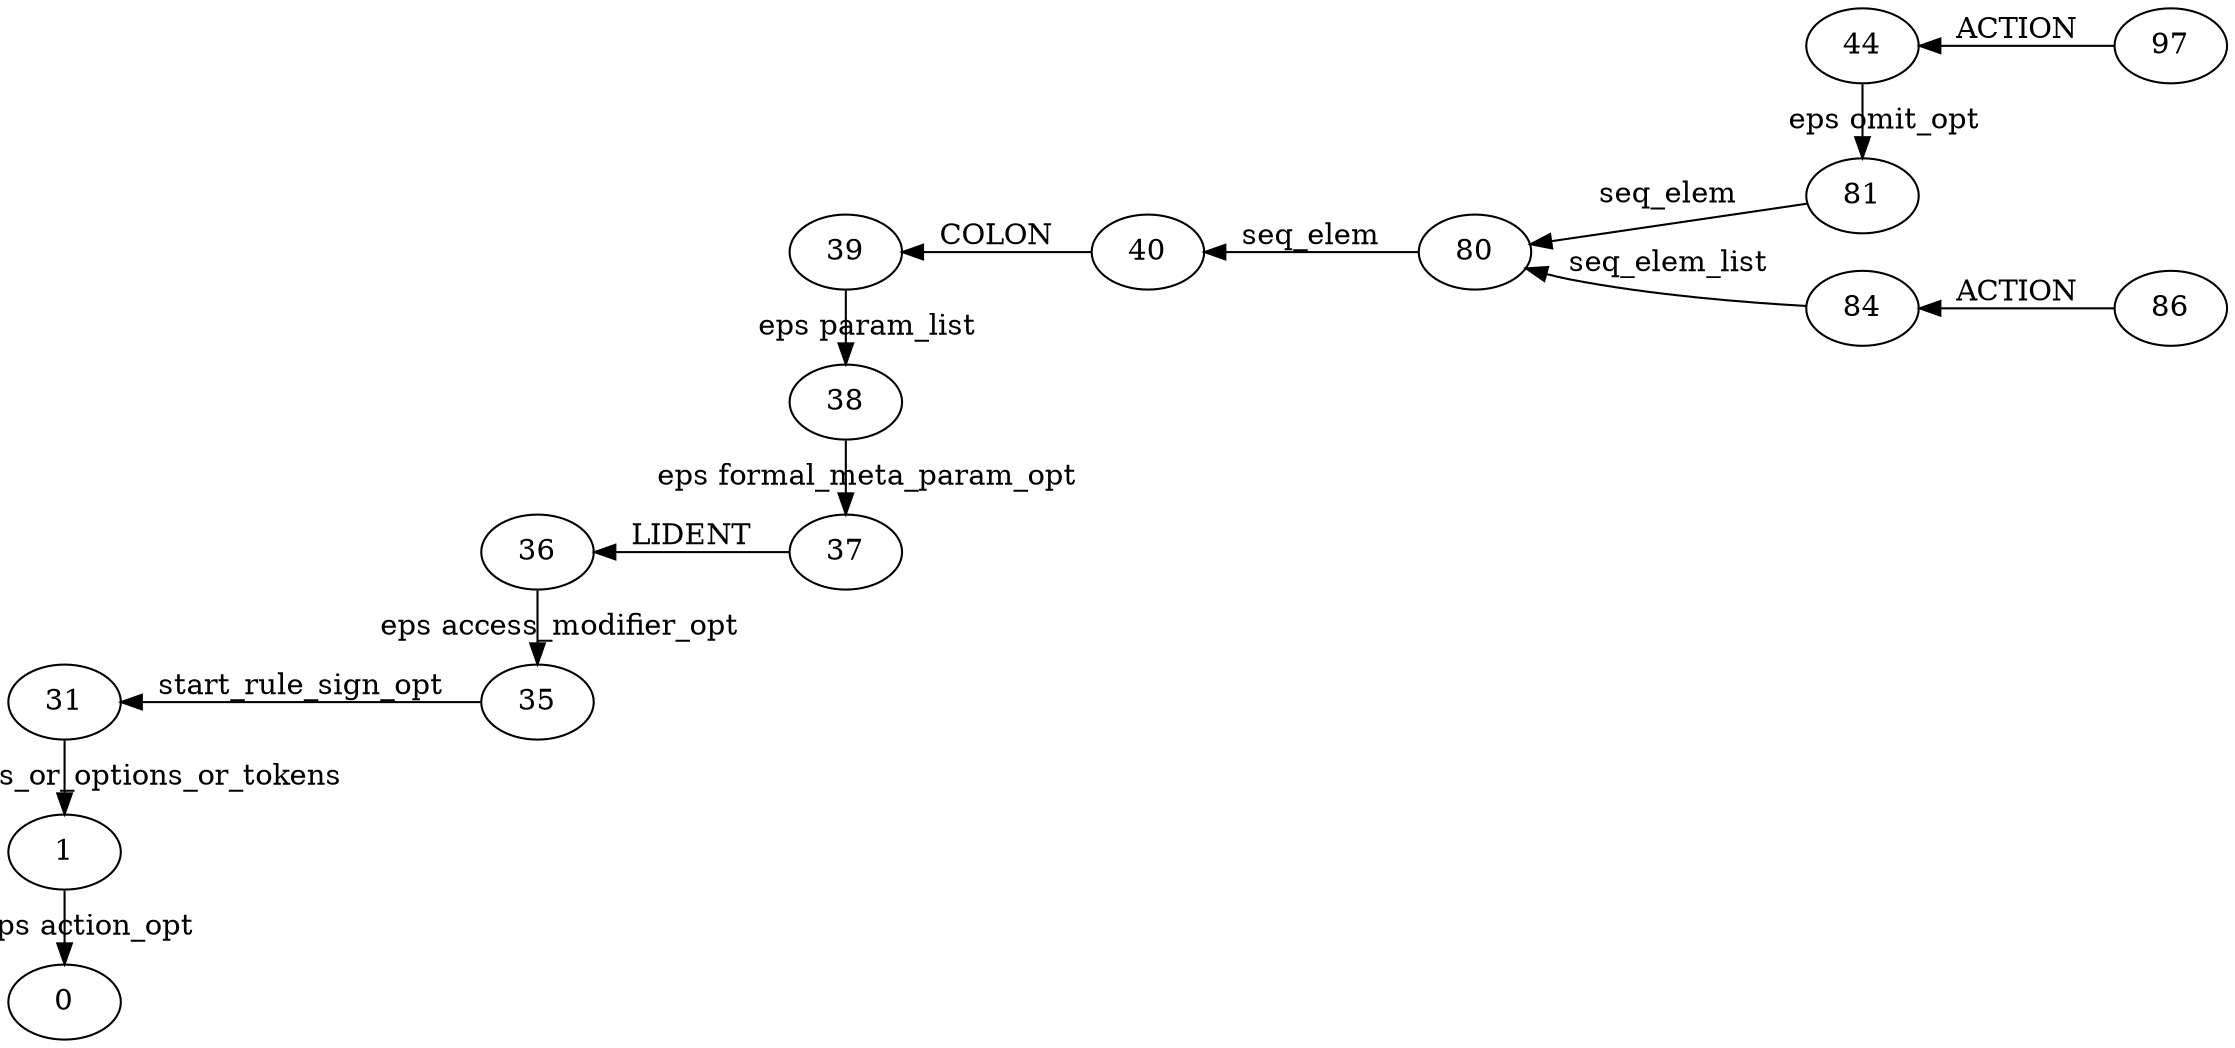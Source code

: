 digraph GSS {
    rankdir=RL
    0 [label="97"]
    1 [label="44"]
    2 [label="81"]
    3 [label="80"]
    4 [label="40"]
    5 [label="39"]
    6 [label="38"]
    7 [label="37"]
    8 [label="36"]
    9 [label="35"]
    10 [label="31"]
    11 [label="1"]
    12 [label="0"]
    11 -> 12 [label="eps action_opt"]
    10 -> 11 [label="eps includes_or_options_or_tokens"]
    9 -> 10 [label="start_rule_sign_opt"]
    8 -> 9 [label="eps access_modifier_opt"]
    7 -> 8 [label="LIDENT"]
    6 -> 7 [label="eps formal_meta_param_opt"]
    5 -> 6 [label="eps param_list"]
    4 -> 5 [label="COLON"]
    3 -> 4 [label="seq_elem"]
    2 -> 3 [label="seq_elem"]
    1 -> 2 [label="eps omit_opt"]
    0 -> 1 [label="ACTION"]
    13 [label="86"]
    14 [label="84"]
    14 -> 3 [label="seq_elem_list"]
    13 -> 14 [label="ACTION"]
    {rank=same; 13 0}
    {rank=same; 14 2 1}
    {rank=same; 3}
    {rank=same; 4}
    {rank=same; 7 6 5}
    {rank=same; 9 8}
    {rank=same; 12 11 10}
}
